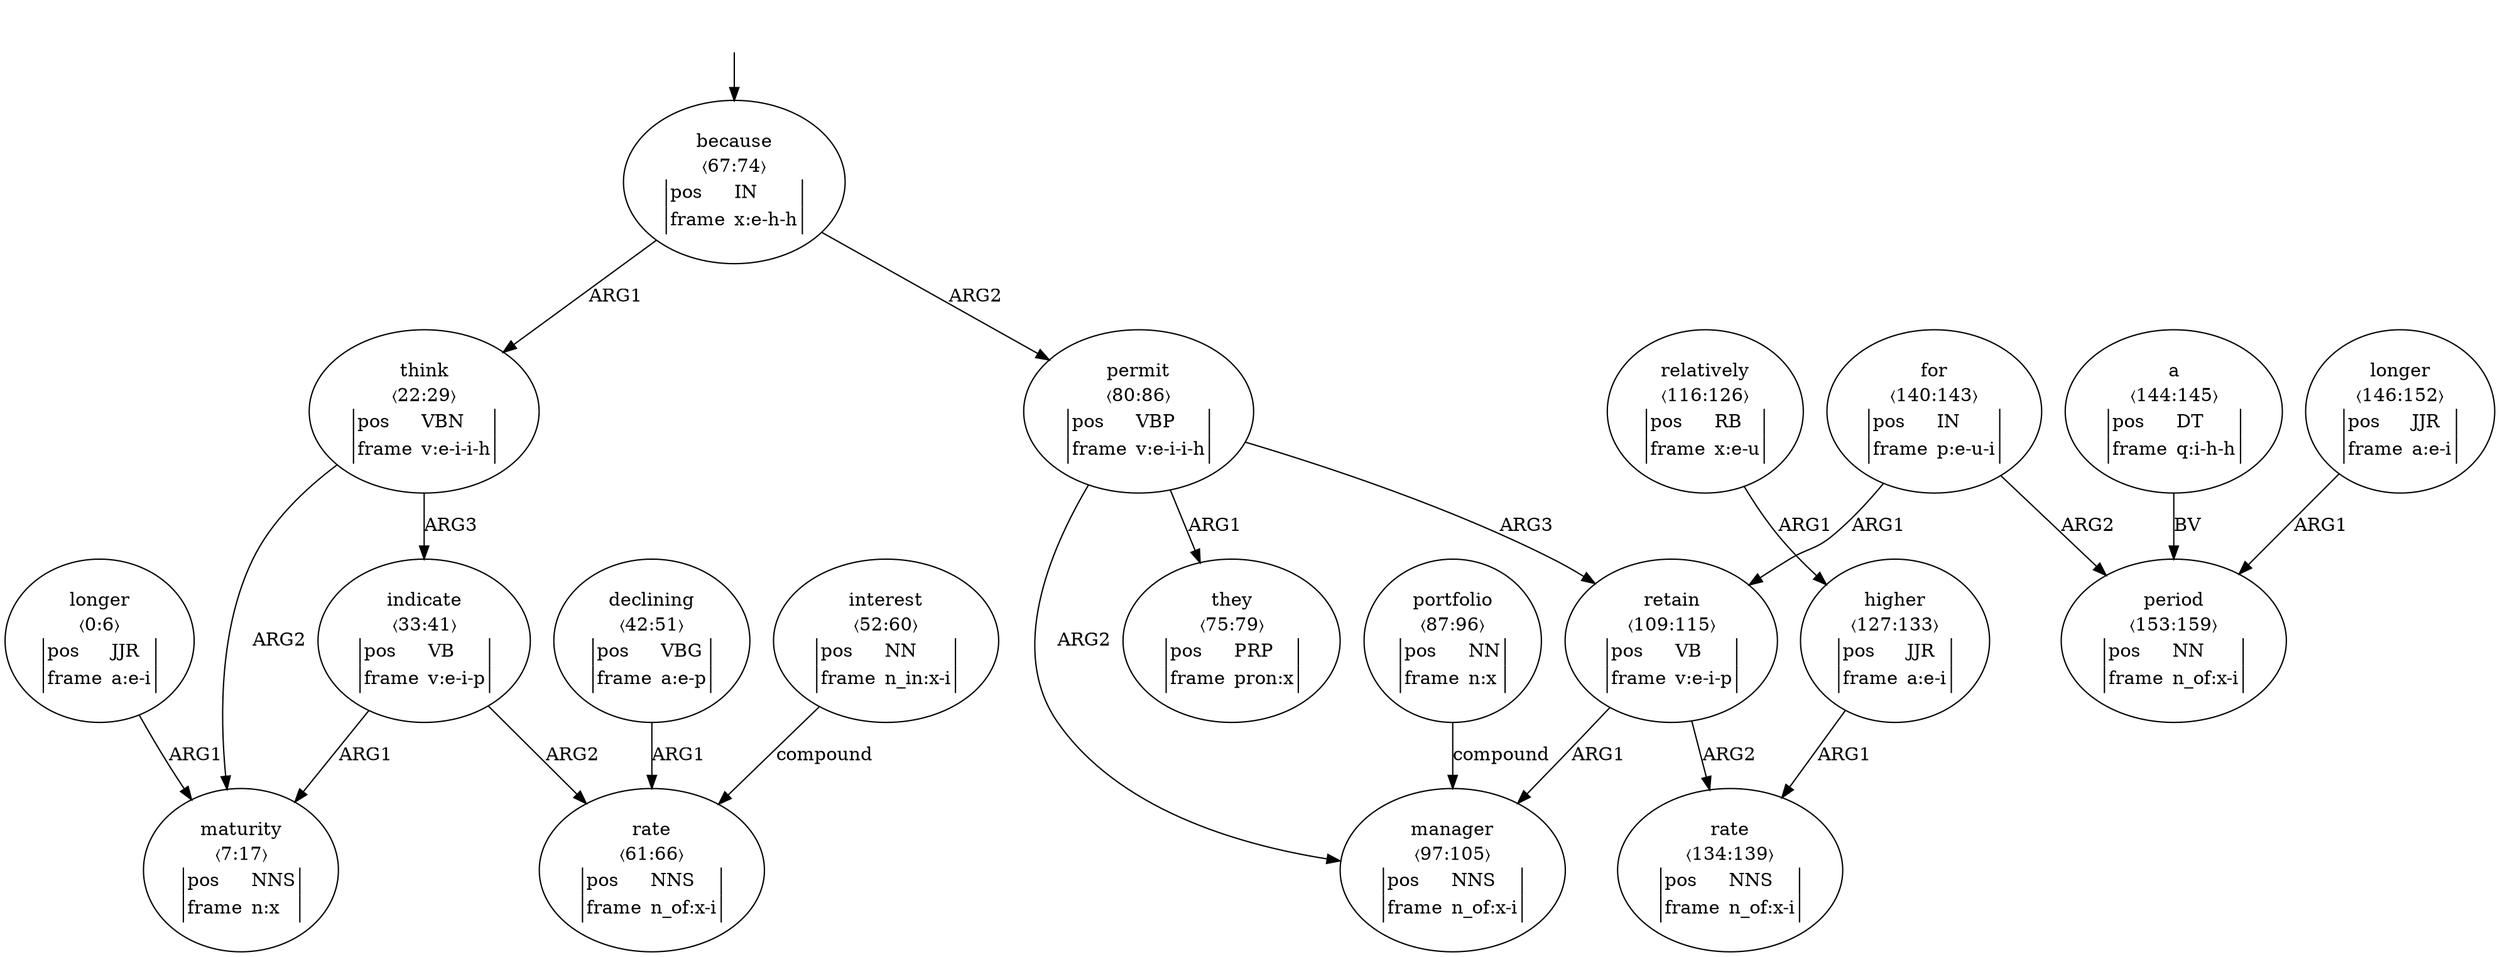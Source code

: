 digraph "20004005" {
  top [ style=invis ];
  top -> 9;
  0 [ label=<<table align="center" border="0" cellspacing="0"><tr><td colspan="2">longer</td></tr><tr><td colspan="2">〈0:6〉</td></tr><tr><td sides="l" border="1" align="left">pos</td><td sides="r" border="1" align="left">JJR</td></tr><tr><td sides="l" border="1" align="left">frame</td><td sides="r" border="1" align="left">a:e-i</td></tr></table>> ];
  1 [ label=<<table align="center" border="0" cellspacing="0"><tr><td colspan="2">maturity</td></tr><tr><td colspan="2">〈7:17〉</td></tr><tr><td sides="l" border="1" align="left">pos</td><td sides="r" border="1" align="left">NNS</td></tr><tr><td sides="l" border="1" align="left">frame</td><td sides="r" border="1" align="left">n:x</td></tr></table>> ];
  3 [ label=<<table align="center" border="0" cellspacing="0"><tr><td colspan="2">think</td></tr><tr><td colspan="2">〈22:29〉</td></tr><tr><td sides="l" border="1" align="left">pos</td><td sides="r" border="1" align="left">VBN</td></tr><tr><td sides="l" border="1" align="left">frame</td><td sides="r" border="1" align="left">v:e-i-i-h</td></tr></table>> ];
  5 [ label=<<table align="center" border="0" cellspacing="0"><tr><td colspan="2">indicate</td></tr><tr><td colspan="2">〈33:41〉</td></tr><tr><td sides="l" border="1" align="left">pos</td><td sides="r" border="1" align="left">VB</td></tr><tr><td sides="l" border="1" align="left">frame</td><td sides="r" border="1" align="left">v:e-i-p</td></tr></table>> ];
  6 [ label=<<table align="center" border="0" cellspacing="0"><tr><td colspan="2">declining</td></tr><tr><td colspan="2">〈42:51〉</td></tr><tr><td sides="l" border="1" align="left">pos</td><td sides="r" border="1" align="left">VBG</td></tr><tr><td sides="l" border="1" align="left">frame</td><td sides="r" border="1" align="left">a:e-p</td></tr></table>> ];
  7 [ label=<<table align="center" border="0" cellspacing="0"><tr><td colspan="2">interest</td></tr><tr><td colspan="2">〈52:60〉</td></tr><tr><td sides="l" border="1" align="left">pos</td><td sides="r" border="1" align="left">NN</td></tr><tr><td sides="l" border="1" align="left">frame</td><td sides="r" border="1" align="left">n_in:x-i</td></tr></table>> ];
  8 [ label=<<table align="center" border="0" cellspacing="0"><tr><td colspan="2">rate</td></tr><tr><td colspan="2">〈61:66〉</td></tr><tr><td sides="l" border="1" align="left">pos</td><td sides="r" border="1" align="left">NNS</td></tr><tr><td sides="l" border="1" align="left">frame</td><td sides="r" border="1" align="left">n_of:x-i</td></tr></table>> ];
  9 [ label=<<table align="center" border="0" cellspacing="0"><tr><td colspan="2">because</td></tr><tr><td colspan="2">〈67:74〉</td></tr><tr><td sides="l" border="1" align="left">pos</td><td sides="r" border="1" align="left">IN</td></tr><tr><td sides="l" border="1" align="left">frame</td><td sides="r" border="1" align="left">x:e-h-h</td></tr></table>> ];
  10 [ label=<<table align="center" border="0" cellspacing="0"><tr><td colspan="2">they</td></tr><tr><td colspan="2">〈75:79〉</td></tr><tr><td sides="l" border="1" align="left">pos</td><td sides="r" border="1" align="left">PRP</td></tr><tr><td sides="l" border="1" align="left">frame</td><td sides="r" border="1" align="left">pron:x</td></tr></table>> ];
  11 [ label=<<table align="center" border="0" cellspacing="0"><tr><td colspan="2">permit</td></tr><tr><td colspan="2">〈80:86〉</td></tr><tr><td sides="l" border="1" align="left">pos</td><td sides="r" border="1" align="left">VBP</td></tr><tr><td sides="l" border="1" align="left">frame</td><td sides="r" border="1" align="left">v:e-i-i-h</td></tr></table>> ];
  12 [ label=<<table align="center" border="0" cellspacing="0"><tr><td colspan="2">portfolio</td></tr><tr><td colspan="2">〈87:96〉</td></tr><tr><td sides="l" border="1" align="left">pos</td><td sides="r" border="1" align="left">NN</td></tr><tr><td sides="l" border="1" align="left">frame</td><td sides="r" border="1" align="left">n:x</td></tr></table>> ];
  13 [ label=<<table align="center" border="0" cellspacing="0"><tr><td colspan="2">manager</td></tr><tr><td colspan="2">〈97:105〉</td></tr><tr><td sides="l" border="1" align="left">pos</td><td sides="r" border="1" align="left">NNS</td></tr><tr><td sides="l" border="1" align="left">frame</td><td sides="r" border="1" align="left">n_of:x-i</td></tr></table>> ];
  15 [ label=<<table align="center" border="0" cellspacing="0"><tr><td colspan="2">retain</td></tr><tr><td colspan="2">〈109:115〉</td></tr><tr><td sides="l" border="1" align="left">pos</td><td sides="r" border="1" align="left">VB</td></tr><tr><td sides="l" border="1" align="left">frame</td><td sides="r" border="1" align="left">v:e-i-p</td></tr></table>> ];
  16 [ label=<<table align="center" border="0" cellspacing="0"><tr><td colspan="2">relatively</td></tr><tr><td colspan="2">〈116:126〉</td></tr><tr><td sides="l" border="1" align="left">pos</td><td sides="r" border="1" align="left">RB</td></tr><tr><td sides="l" border="1" align="left">frame</td><td sides="r" border="1" align="left">x:e-u</td></tr></table>> ];
  17 [ label=<<table align="center" border="0" cellspacing="0"><tr><td colspan="2">higher</td></tr><tr><td colspan="2">〈127:133〉</td></tr><tr><td sides="l" border="1" align="left">pos</td><td sides="r" border="1" align="left">JJR</td></tr><tr><td sides="l" border="1" align="left">frame</td><td sides="r" border="1" align="left">a:e-i</td></tr></table>> ];
  18 [ label=<<table align="center" border="0" cellspacing="0"><tr><td colspan="2">rate</td></tr><tr><td colspan="2">〈134:139〉</td></tr><tr><td sides="l" border="1" align="left">pos</td><td sides="r" border="1" align="left">NNS</td></tr><tr><td sides="l" border="1" align="left">frame</td><td sides="r" border="1" align="left">n_of:x-i</td></tr></table>> ];
  19 [ label=<<table align="center" border="0" cellspacing="0"><tr><td colspan="2">for</td></tr><tr><td colspan="2">〈140:143〉</td></tr><tr><td sides="l" border="1" align="left">pos</td><td sides="r" border="1" align="left">IN</td></tr><tr><td sides="l" border="1" align="left">frame</td><td sides="r" border="1" align="left">p:e-u-i</td></tr></table>> ];
  20 [ label=<<table align="center" border="0" cellspacing="0"><tr><td colspan="2">a</td></tr><tr><td colspan="2">〈144:145〉</td></tr><tr><td sides="l" border="1" align="left">pos</td><td sides="r" border="1" align="left">DT</td></tr><tr><td sides="l" border="1" align="left">frame</td><td sides="r" border="1" align="left">q:i-h-h</td></tr></table>> ];
  21 [ label=<<table align="center" border="0" cellspacing="0"><tr><td colspan="2">longer</td></tr><tr><td colspan="2">〈146:152〉</td></tr><tr><td sides="l" border="1" align="left">pos</td><td sides="r" border="1" align="left">JJR</td></tr><tr><td sides="l" border="1" align="left">frame</td><td sides="r" border="1" align="left">a:e-i</td></tr></table>> ];
  22 [ label=<<table align="center" border="0" cellspacing="0"><tr><td colspan="2">period</td></tr><tr><td colspan="2">〈153:159〉</td></tr><tr><td sides="l" border="1" align="left">pos</td><td sides="r" border="1" align="left">NN</td></tr><tr><td sides="l" border="1" align="left">frame</td><td sides="r" border="1" align="left">n_of:x-i</td></tr></table>> ];
  16 -> 17 [ label="ARG1" ];
  19 -> 22 [ label="ARG2" ];
  9 -> 3 [ label="ARG1" ];
  21 -> 22 [ label="ARG1" ];
  5 -> 1 [ label="ARG1" ];
  17 -> 18 [ label="ARG1" ];
  12 -> 13 [ label="compound" ];
  3 -> 5 [ label="ARG3" ];
  0 -> 1 [ label="ARG1" ];
  6 -> 8 [ label="ARG1" ];
  11 -> 15 [ label="ARG3" ];
  9 -> 11 [ label="ARG2" ];
  20 -> 22 [ label="BV" ];
  19 -> 15 [ label="ARG1" ];
  7 -> 8 [ label="compound" ];
  11 -> 10 [ label="ARG1" ];
  11 -> 13 [ label="ARG2" ];
  5 -> 8 [ label="ARG2" ];
  15 -> 18 [ label="ARG2" ];
  15 -> 13 [ label="ARG1" ];
  3 -> 1 [ label="ARG2" ];
}

